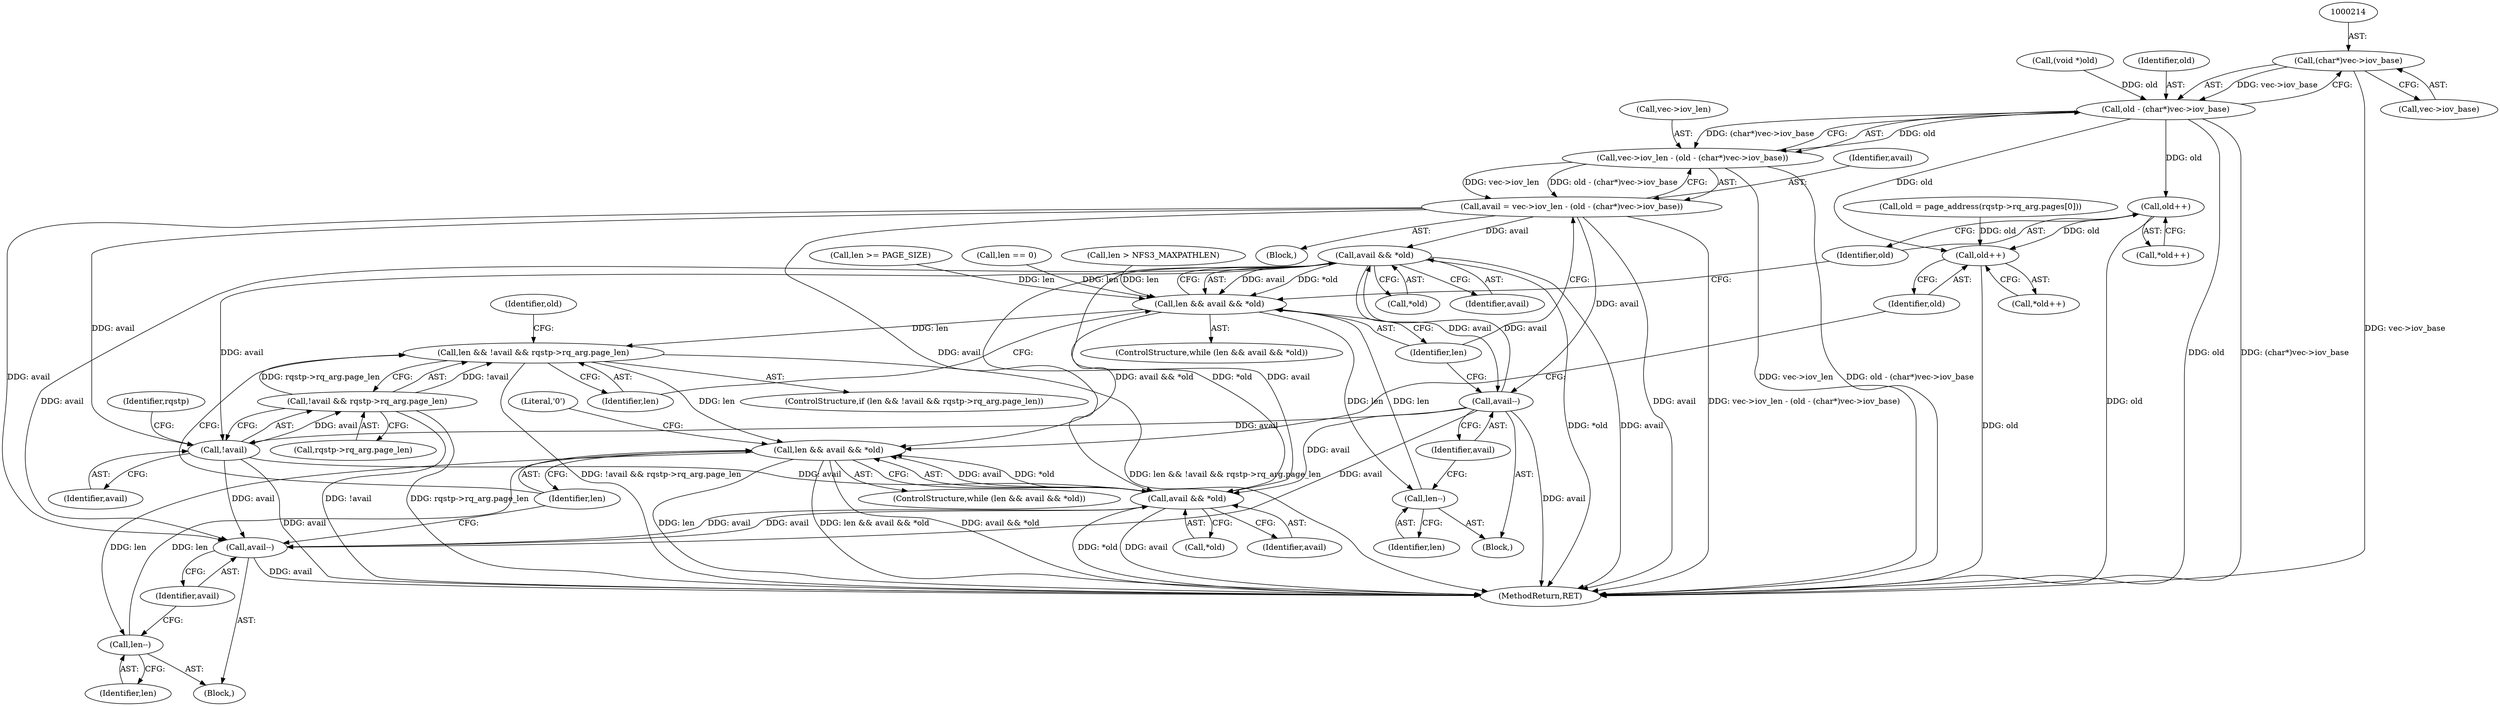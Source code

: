 digraph "0_linux_13bf9fbff0e5e099e2b6f003a0ab8ae145436309@pointer" {
"1000213" [label="(Call,(char*)vec->iov_base)"];
"1000211" [label="(Call,old - (char*)vec->iov_base)"];
"1000207" [label="(Call,vec->iov_len - (old - (char*)vec->iov_base))"];
"1000205" [label="(Call,avail = vec->iov_len - (old - (char*)vec->iov_base))"];
"1000221" [label="(Call,avail && *old)"];
"1000219" [label="(Call,len && avail && *old)"];
"1000229" [label="(Call,len--)"];
"1000234" [label="(Call,len && !avail && rqstp->rq_arg.page_len)"];
"1000256" [label="(Call,len && avail && *old)"];
"1000266" [label="(Call,len--)"];
"1000231" [label="(Call,avail--)"];
"1000237" [label="(Call,!avail)"];
"1000236" [label="(Call,!avail && rqstp->rq_arg.page_len)"];
"1000258" [label="(Call,avail && *old)"];
"1000268" [label="(Call,avail--)"];
"1000227" [label="(Call,old++)"];
"1000264" [label="(Call,old++)"];
"1000246" [label="(Identifier,old)"];
"1000157" [label="(Call,len > NFS3_MAXPATHLEN)"];
"1000226" [label="(Call,*old++)"];
"1000259" [label="(Identifier,avail)"];
"1000228" [label="(Identifier,old)"];
"1000237" [label="(Call,!avail)"];
"1000268" [label="(Call,avail--)"];
"1000153" [label="(Call,len == 0)"];
"1000235" [label="(Identifier,len)"];
"1000227" [label="(Call,old++)"];
"1000265" [label="(Identifier,old)"];
"1000267" [label="(Identifier,len)"];
"1000266" [label="(Call,len--)"];
"1000270" [label="(Literal,'\0')"];
"1000258" [label="(Call,avail && *old)"];
"1000223" [label="(Call,*old)"];
"1000206" [label="(Identifier,avail)"];
"1000233" [label="(ControlStructure,if (len && !avail && rqstp->rq_arg.page_len))"];
"1000219" [label="(Call,len && avail && *old)"];
"1000257" [label="(Identifier,len)"];
"1000239" [label="(Call,rqstp->rq_arg.page_len)"];
"1000160" [label="(Call,len >= PAGE_SIZE)"];
"1000232" [label="(Identifier,avail)"];
"1000222" [label="(Identifier,avail)"];
"1000260" [label="(Call,*old)"];
"1000229" [label="(Call,len--)"];
"1000107" [label="(Block,)"];
"1000221" [label="(Call,avail && *old)"];
"1000230" [label="(Identifier,len)"];
"1000211" [label="(Call,old - (char*)vec->iov_base)"];
"1000262" [label="(Block,)"];
"1000220" [label="(Identifier,len)"];
"1000193" [label="(Call,(void *)old)"];
"1000207" [label="(Call,vec->iov_len - (old - (char*)vec->iov_base))"];
"1000238" [label="(Identifier,avail)"];
"1000225" [label="(Block,)"];
"1000263" [label="(Call,*old++)"];
"1000231" [label="(Call,avail--)"];
"1000241" [label="(Identifier,rqstp)"];
"1000212" [label="(Identifier,old)"];
"1000236" [label="(Call,!avail && rqstp->rq_arg.page_len)"];
"1000234" [label="(Call,len && !avail && rqstp->rq_arg.page_len)"];
"1000269" [label="(Identifier,avail)"];
"1000264" [label="(Call,old++)"];
"1000256" [label="(Call,len && avail && *old)"];
"1000255" [label="(ControlStructure,while (len && avail && *old))"];
"1000277" [label="(MethodReturn,RET)"];
"1000245" [label="(Call,old = page_address(rqstp->rq_arg.pages[0]))"];
"1000208" [label="(Call,vec->iov_len)"];
"1000218" [label="(ControlStructure,while (len && avail && *old))"];
"1000213" [label="(Call,(char*)vec->iov_base)"];
"1000205" [label="(Call,avail = vec->iov_len - (old - (char*)vec->iov_base))"];
"1000215" [label="(Call,vec->iov_base)"];
"1000213" -> "1000211"  [label="AST: "];
"1000213" -> "1000215"  [label="CFG: "];
"1000214" -> "1000213"  [label="AST: "];
"1000215" -> "1000213"  [label="AST: "];
"1000211" -> "1000213"  [label="CFG: "];
"1000213" -> "1000277"  [label="DDG: vec->iov_base"];
"1000213" -> "1000211"  [label="DDG: vec->iov_base"];
"1000211" -> "1000207"  [label="AST: "];
"1000212" -> "1000211"  [label="AST: "];
"1000207" -> "1000211"  [label="CFG: "];
"1000211" -> "1000277"  [label="DDG: old"];
"1000211" -> "1000277"  [label="DDG: (char*)vec->iov_base"];
"1000211" -> "1000207"  [label="DDG: old"];
"1000211" -> "1000207"  [label="DDG: (char*)vec->iov_base"];
"1000193" -> "1000211"  [label="DDG: old"];
"1000211" -> "1000227"  [label="DDG: old"];
"1000211" -> "1000264"  [label="DDG: old"];
"1000207" -> "1000205"  [label="AST: "];
"1000208" -> "1000207"  [label="AST: "];
"1000205" -> "1000207"  [label="CFG: "];
"1000207" -> "1000277"  [label="DDG: vec->iov_len"];
"1000207" -> "1000277"  [label="DDG: old - (char*)vec->iov_base"];
"1000207" -> "1000205"  [label="DDG: vec->iov_len"];
"1000207" -> "1000205"  [label="DDG: old - (char*)vec->iov_base"];
"1000205" -> "1000107"  [label="AST: "];
"1000206" -> "1000205"  [label="AST: "];
"1000220" -> "1000205"  [label="CFG: "];
"1000205" -> "1000277"  [label="DDG: avail"];
"1000205" -> "1000277"  [label="DDG: vec->iov_len - (old - (char*)vec->iov_base)"];
"1000205" -> "1000221"  [label="DDG: avail"];
"1000205" -> "1000231"  [label="DDG: avail"];
"1000205" -> "1000237"  [label="DDG: avail"];
"1000205" -> "1000258"  [label="DDG: avail"];
"1000205" -> "1000268"  [label="DDG: avail"];
"1000221" -> "1000219"  [label="AST: "];
"1000221" -> "1000222"  [label="CFG: "];
"1000221" -> "1000223"  [label="CFG: "];
"1000222" -> "1000221"  [label="AST: "];
"1000223" -> "1000221"  [label="AST: "];
"1000219" -> "1000221"  [label="CFG: "];
"1000221" -> "1000277"  [label="DDG: *old"];
"1000221" -> "1000277"  [label="DDG: avail"];
"1000221" -> "1000219"  [label="DDG: avail"];
"1000221" -> "1000219"  [label="DDG: *old"];
"1000231" -> "1000221"  [label="DDG: avail"];
"1000221" -> "1000231"  [label="DDG: avail"];
"1000221" -> "1000237"  [label="DDG: avail"];
"1000221" -> "1000258"  [label="DDG: avail"];
"1000221" -> "1000258"  [label="DDG: *old"];
"1000221" -> "1000268"  [label="DDG: avail"];
"1000219" -> "1000218"  [label="AST: "];
"1000219" -> "1000220"  [label="CFG: "];
"1000220" -> "1000219"  [label="AST: "];
"1000228" -> "1000219"  [label="CFG: "];
"1000235" -> "1000219"  [label="CFG: "];
"1000229" -> "1000219"  [label="DDG: len"];
"1000157" -> "1000219"  [label="DDG: len"];
"1000153" -> "1000219"  [label="DDG: len"];
"1000160" -> "1000219"  [label="DDG: len"];
"1000219" -> "1000229"  [label="DDG: len"];
"1000219" -> "1000234"  [label="DDG: len"];
"1000219" -> "1000256"  [label="DDG: avail && *old"];
"1000229" -> "1000225"  [label="AST: "];
"1000229" -> "1000230"  [label="CFG: "];
"1000230" -> "1000229"  [label="AST: "];
"1000232" -> "1000229"  [label="CFG: "];
"1000234" -> "1000233"  [label="AST: "];
"1000234" -> "1000235"  [label="CFG: "];
"1000234" -> "1000236"  [label="CFG: "];
"1000235" -> "1000234"  [label="AST: "];
"1000236" -> "1000234"  [label="AST: "];
"1000246" -> "1000234"  [label="CFG: "];
"1000257" -> "1000234"  [label="CFG: "];
"1000234" -> "1000277"  [label="DDG: !avail && rqstp->rq_arg.page_len"];
"1000234" -> "1000277"  [label="DDG: len && !avail && rqstp->rq_arg.page_len"];
"1000236" -> "1000234"  [label="DDG: !avail"];
"1000236" -> "1000234"  [label="DDG: rqstp->rq_arg.page_len"];
"1000234" -> "1000256"  [label="DDG: len"];
"1000256" -> "1000255"  [label="AST: "];
"1000256" -> "1000257"  [label="CFG: "];
"1000256" -> "1000258"  [label="CFG: "];
"1000257" -> "1000256"  [label="AST: "];
"1000258" -> "1000256"  [label="AST: "];
"1000265" -> "1000256"  [label="CFG: "];
"1000270" -> "1000256"  [label="CFG: "];
"1000256" -> "1000277"  [label="DDG: avail && *old"];
"1000256" -> "1000277"  [label="DDG: len"];
"1000256" -> "1000277"  [label="DDG: len && avail && *old"];
"1000266" -> "1000256"  [label="DDG: len"];
"1000258" -> "1000256"  [label="DDG: avail"];
"1000258" -> "1000256"  [label="DDG: *old"];
"1000256" -> "1000266"  [label="DDG: len"];
"1000266" -> "1000262"  [label="AST: "];
"1000266" -> "1000267"  [label="CFG: "];
"1000267" -> "1000266"  [label="AST: "];
"1000269" -> "1000266"  [label="CFG: "];
"1000231" -> "1000225"  [label="AST: "];
"1000231" -> "1000232"  [label="CFG: "];
"1000232" -> "1000231"  [label="AST: "];
"1000220" -> "1000231"  [label="CFG: "];
"1000231" -> "1000277"  [label="DDG: avail"];
"1000231" -> "1000237"  [label="DDG: avail"];
"1000231" -> "1000258"  [label="DDG: avail"];
"1000231" -> "1000268"  [label="DDG: avail"];
"1000237" -> "1000236"  [label="AST: "];
"1000237" -> "1000238"  [label="CFG: "];
"1000238" -> "1000237"  [label="AST: "];
"1000241" -> "1000237"  [label="CFG: "];
"1000236" -> "1000237"  [label="CFG: "];
"1000237" -> "1000277"  [label="DDG: avail"];
"1000237" -> "1000236"  [label="DDG: avail"];
"1000237" -> "1000258"  [label="DDG: avail"];
"1000237" -> "1000268"  [label="DDG: avail"];
"1000236" -> "1000239"  [label="CFG: "];
"1000239" -> "1000236"  [label="AST: "];
"1000236" -> "1000277"  [label="DDG: !avail"];
"1000236" -> "1000277"  [label="DDG: rqstp->rq_arg.page_len"];
"1000258" -> "1000259"  [label="CFG: "];
"1000258" -> "1000260"  [label="CFG: "];
"1000259" -> "1000258"  [label="AST: "];
"1000260" -> "1000258"  [label="AST: "];
"1000258" -> "1000277"  [label="DDG: avail"];
"1000258" -> "1000277"  [label="DDG: *old"];
"1000268" -> "1000258"  [label="DDG: avail"];
"1000258" -> "1000268"  [label="DDG: avail"];
"1000268" -> "1000262"  [label="AST: "];
"1000268" -> "1000269"  [label="CFG: "];
"1000269" -> "1000268"  [label="AST: "];
"1000257" -> "1000268"  [label="CFG: "];
"1000268" -> "1000277"  [label="DDG: avail"];
"1000227" -> "1000226"  [label="AST: "];
"1000227" -> "1000228"  [label="CFG: "];
"1000228" -> "1000227"  [label="AST: "];
"1000226" -> "1000227"  [label="CFG: "];
"1000227" -> "1000277"  [label="DDG: old"];
"1000227" -> "1000264"  [label="DDG: old"];
"1000264" -> "1000263"  [label="AST: "];
"1000264" -> "1000265"  [label="CFG: "];
"1000265" -> "1000264"  [label="AST: "];
"1000263" -> "1000264"  [label="CFG: "];
"1000264" -> "1000277"  [label="DDG: old"];
"1000245" -> "1000264"  [label="DDG: old"];
}
